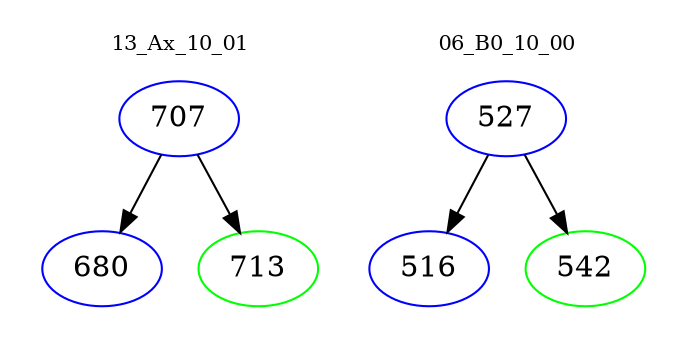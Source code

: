 digraph{
subgraph cluster_0 {
color = white
label = "13_Ax_10_01";
fontsize=10;
T0_707 [label="707", color="blue"]
T0_707 -> T0_680 [color="black"]
T0_680 [label="680", color="blue"]
T0_707 -> T0_713 [color="black"]
T0_713 [label="713", color="green"]
}
subgraph cluster_1 {
color = white
label = "06_B0_10_00";
fontsize=10;
T1_527 [label="527", color="blue"]
T1_527 -> T1_516 [color="black"]
T1_516 [label="516", color="blue"]
T1_527 -> T1_542 [color="black"]
T1_542 [label="542", color="green"]
}
}

